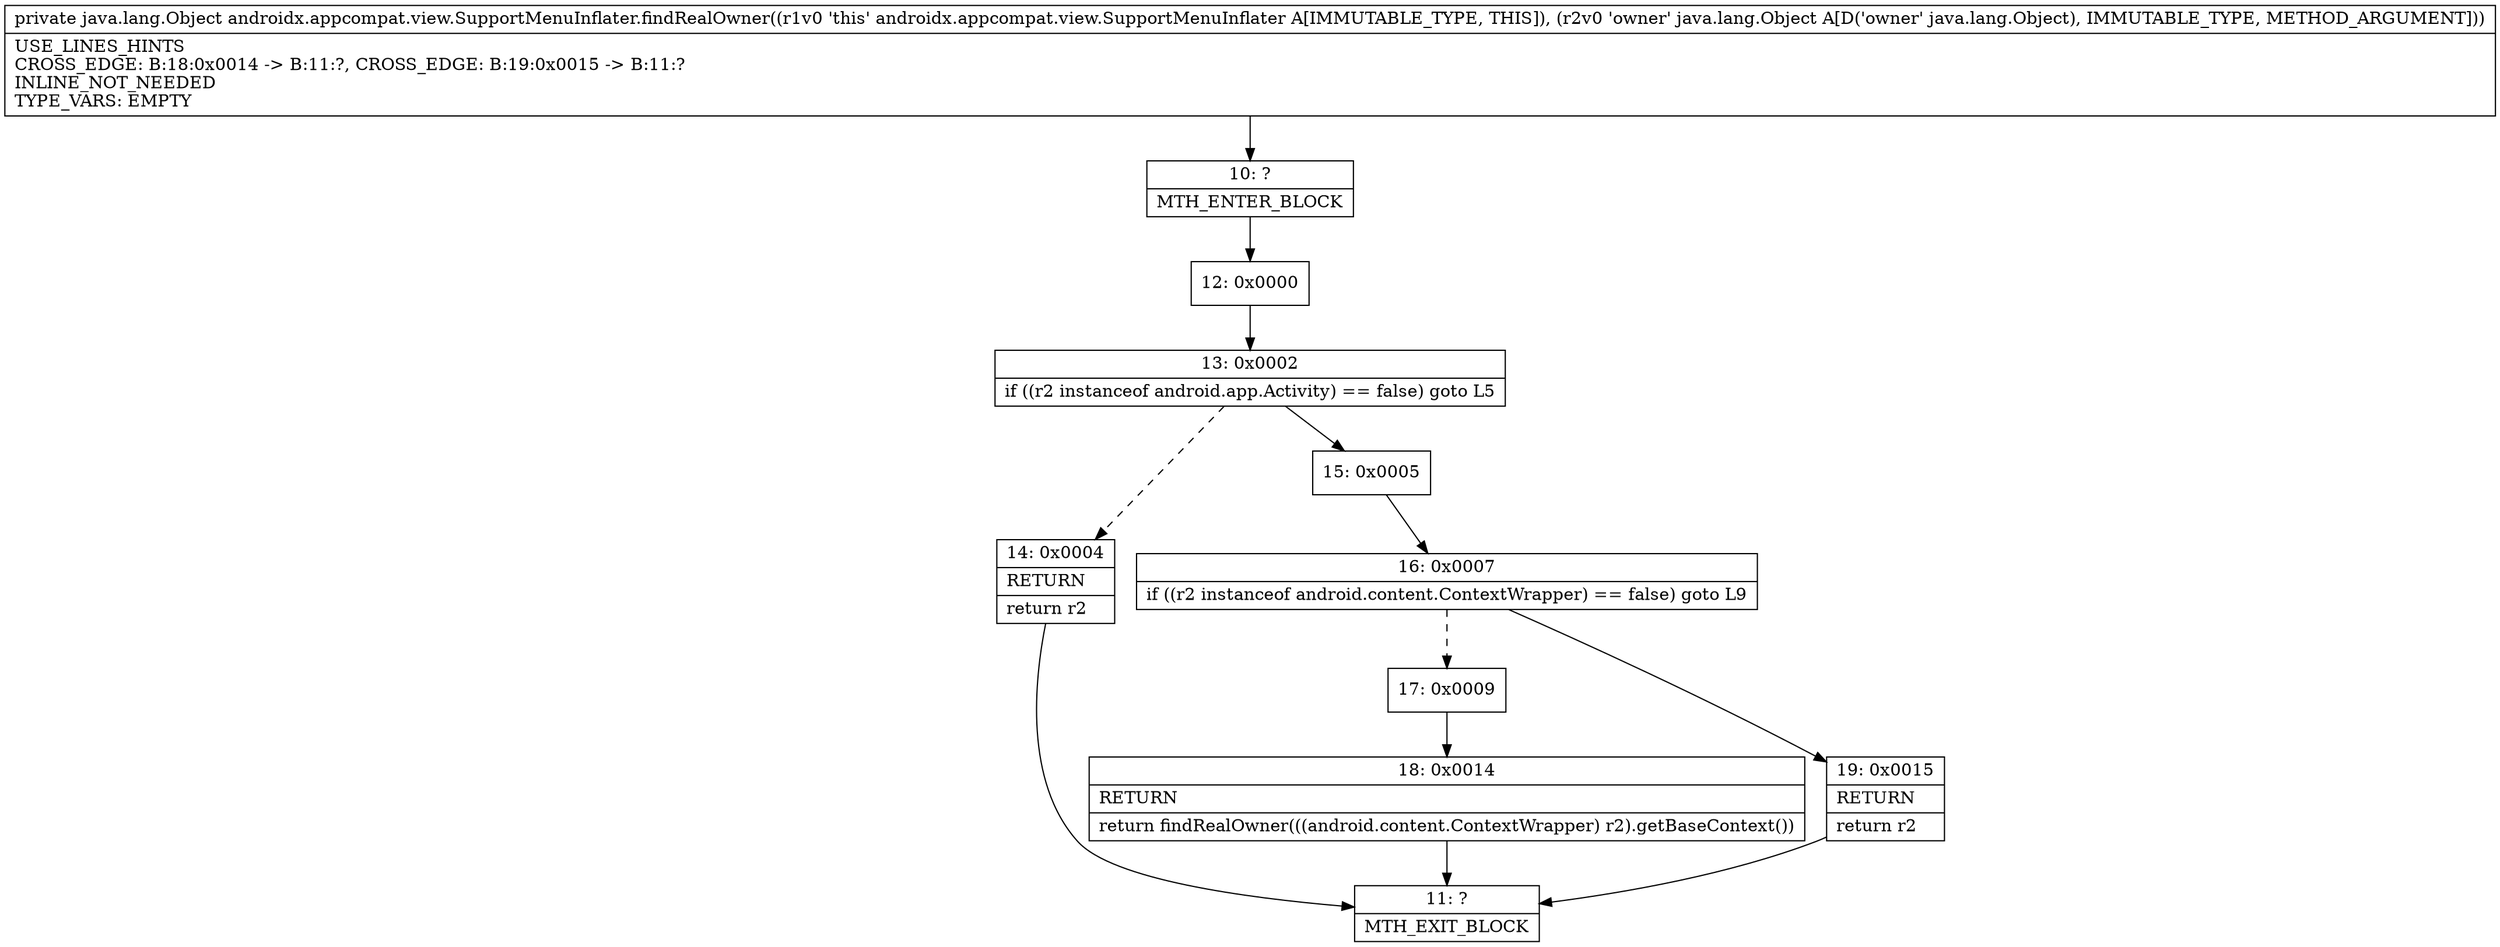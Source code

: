 digraph "CFG forandroidx.appcompat.view.SupportMenuInflater.findRealOwner(Ljava\/lang\/Object;)Ljava\/lang\/Object;" {
Node_10 [shape=record,label="{10\:\ ?|MTH_ENTER_BLOCK\l}"];
Node_12 [shape=record,label="{12\:\ 0x0000}"];
Node_13 [shape=record,label="{13\:\ 0x0002|if ((r2 instanceof android.app.Activity) == false) goto L5\l}"];
Node_14 [shape=record,label="{14\:\ 0x0004|RETURN\l|return r2\l}"];
Node_11 [shape=record,label="{11\:\ ?|MTH_EXIT_BLOCK\l}"];
Node_15 [shape=record,label="{15\:\ 0x0005}"];
Node_16 [shape=record,label="{16\:\ 0x0007|if ((r2 instanceof android.content.ContextWrapper) == false) goto L9\l}"];
Node_17 [shape=record,label="{17\:\ 0x0009}"];
Node_18 [shape=record,label="{18\:\ 0x0014|RETURN\l|return findRealOwner(((android.content.ContextWrapper) r2).getBaseContext())\l}"];
Node_19 [shape=record,label="{19\:\ 0x0015|RETURN\l|return r2\l}"];
MethodNode[shape=record,label="{private java.lang.Object androidx.appcompat.view.SupportMenuInflater.findRealOwner((r1v0 'this' androidx.appcompat.view.SupportMenuInflater A[IMMUTABLE_TYPE, THIS]), (r2v0 'owner' java.lang.Object A[D('owner' java.lang.Object), IMMUTABLE_TYPE, METHOD_ARGUMENT]))  | USE_LINES_HINTS\lCROSS_EDGE: B:18:0x0014 \-\> B:11:?, CROSS_EDGE: B:19:0x0015 \-\> B:11:?\lINLINE_NOT_NEEDED\lTYPE_VARS: EMPTY\l}"];
MethodNode -> Node_10;Node_10 -> Node_12;
Node_12 -> Node_13;
Node_13 -> Node_14[style=dashed];
Node_13 -> Node_15;
Node_14 -> Node_11;
Node_15 -> Node_16;
Node_16 -> Node_17[style=dashed];
Node_16 -> Node_19;
Node_17 -> Node_18;
Node_18 -> Node_11;
Node_19 -> Node_11;
}

